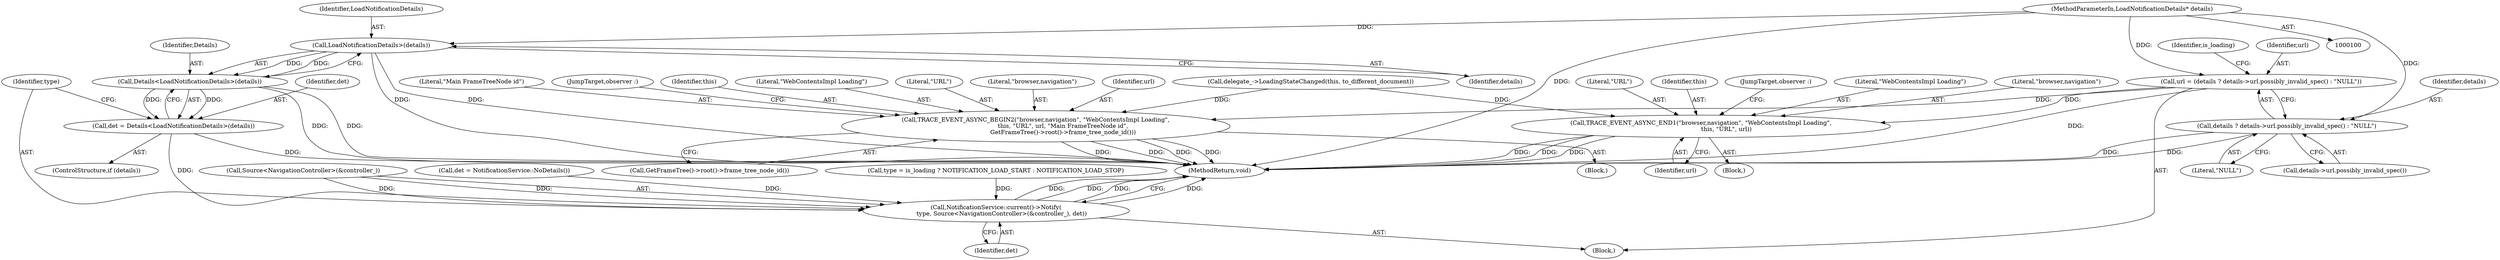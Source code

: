 digraph "0_Chrome_adca986a53b31b6da4cb22f8e755f6856daea89a_12@pointer" {
"1000103" [label="(MethodParameterIn,LoadNotificationDetails* details)"];
"1000150" [label="(Call,url = (details ? details->url.possibly_invalid_spec() : \"NULL\"))"];
"1000159" [label="(Call,TRACE_EVENT_ASYNC_BEGIN2(\"browser,navigation\", \"WebContentsImpl Loading\",\n                             this, \"URL\", url, \"Main FrameTreeNode id\",\n                             GetFrameTree()->root()->frame_tree_node_id()))"];
"1000171" [label="(Call,TRACE_EVENT_ASYNC_END1(\"browser,navigation\", \"WebContentsImpl Loading\",\n                           this, \"URL\", url))"];
"1000152" [label="(Call,details ? details->url.possibly_invalid_spec() : \"NULL\")"];
"1000196" [label="(Call,LoadNotificationDetails>(details))"];
"1000194" [label="(Call,Details<LoadNotificationDetails>(details))"];
"1000192" [label="(Call,det = Details<LoadNotificationDetails>(details))"];
"1000199" [label="(Call,NotificationService::current()->Notify(\n      type, Source<NavigationController>(&controller_), det))"];
"1000154" [label="(Call,details->url.possibly_invalid_spec())"];
"1000201" [label="(Call,Source<NavigationController>(&controller_))"];
"1000195" [label="(Identifier,Details)"];
"1000190" [label="(ControlStructure,if (details))"];
"1000175" [label="(Literal,\"URL\")"];
"1000193" [label="(Identifier,det)"];
"1000208" [label="(MethodReturn,void)"];
"1000176" [label="(Identifier,url)"];
"1000163" [label="(Literal,\"URL\")"];
"1000196" [label="(Call,LoadNotificationDetails>(details))"];
"1000155" [label="(Literal,\"NULL\")"];
"1000174" [label="(Identifier,this)"];
"1000171" [label="(Call,TRACE_EVENT_ASYNC_END1(\"browser,navigation\", \"WebContentsImpl Loading\",\n                           this, \"URL\", url))"];
"1000166" [label="(Call,GetFrameTree()->root()->frame_tree_node_id())"];
"1000170" [label="(Block,)"];
"1000152" [label="(Call,details ? details->url.possibly_invalid_spec() : \"NULL\")"];
"1000159" [label="(Call,TRACE_EVENT_ASYNC_BEGIN2(\"browser,navigation\", \"WebContentsImpl Loading\",\n                             this, \"URL\", url, \"Main FrameTreeNode id\",\n                             GetFrameTree()->root()->frame_tree_node_id()))"];
"1000192" [label="(Call,det = Details<LoadNotificationDetails>(details))"];
"1000162" [label="(Identifier,this)"];
"1000187" [label="(Call,det = NotificationService::NoDetails())"];
"1000200" [label="(Identifier,type)"];
"1000180" [label="(Call,type = is_loading ? NOTIFICATION_LOAD_START : NOTIFICATION_LOAD_STOP)"];
"1000161" [label="(Literal,\"WebContentsImpl Loading\")"];
"1000151" [label="(Identifier,url)"];
"1000177" [label="(JumpTarget,observer :)"];
"1000104" [label="(Block,)"];
"1000144" [label="(Call,delegate_->LoadingStateChanged(this, to_different_document))"];
"1000153" [label="(Identifier,details)"];
"1000150" [label="(Call,url = (details ? details->url.possibly_invalid_spec() : \"NULL\"))"];
"1000160" [label="(Literal,\"browser,navigation\")"];
"1000164" [label="(Identifier,url)"];
"1000173" [label="(Literal,\"WebContentsImpl Loading\")"];
"1000165" [label="(Literal,\"Main FrameTreeNode id\")"];
"1000207" [label="(Identifier,det)"];
"1000199" [label="(Call,NotificationService::current()->Notify(\n      type, Source<NavigationController>(&controller_), det))"];
"1000198" [label="(Identifier,details)"];
"1000194" [label="(Call,Details<LoadNotificationDetails>(details))"];
"1000158" [label="(Block,)"];
"1000103" [label="(MethodParameterIn,LoadNotificationDetails* details)"];
"1000167" [label="(JumpTarget,observer :)"];
"1000157" [label="(Identifier,is_loading)"];
"1000197" [label="(Identifier,LoadNotificationDetails)"];
"1000172" [label="(Literal,\"browser,navigation\")"];
"1000103" -> "1000100"  [label="AST: "];
"1000103" -> "1000208"  [label="DDG: "];
"1000103" -> "1000150"  [label="DDG: "];
"1000103" -> "1000152"  [label="DDG: "];
"1000103" -> "1000196"  [label="DDG: "];
"1000150" -> "1000104"  [label="AST: "];
"1000150" -> "1000152"  [label="CFG: "];
"1000151" -> "1000150"  [label="AST: "];
"1000152" -> "1000150"  [label="AST: "];
"1000157" -> "1000150"  [label="CFG: "];
"1000150" -> "1000208"  [label="DDG: "];
"1000150" -> "1000159"  [label="DDG: "];
"1000150" -> "1000171"  [label="DDG: "];
"1000159" -> "1000158"  [label="AST: "];
"1000159" -> "1000166"  [label="CFG: "];
"1000160" -> "1000159"  [label="AST: "];
"1000161" -> "1000159"  [label="AST: "];
"1000162" -> "1000159"  [label="AST: "];
"1000163" -> "1000159"  [label="AST: "];
"1000164" -> "1000159"  [label="AST: "];
"1000165" -> "1000159"  [label="AST: "];
"1000166" -> "1000159"  [label="AST: "];
"1000167" -> "1000159"  [label="CFG: "];
"1000159" -> "1000208"  [label="DDG: "];
"1000159" -> "1000208"  [label="DDG: "];
"1000159" -> "1000208"  [label="DDG: "];
"1000159" -> "1000208"  [label="DDG: "];
"1000144" -> "1000159"  [label="DDG: "];
"1000171" -> "1000170"  [label="AST: "];
"1000171" -> "1000176"  [label="CFG: "];
"1000172" -> "1000171"  [label="AST: "];
"1000173" -> "1000171"  [label="AST: "];
"1000174" -> "1000171"  [label="AST: "];
"1000175" -> "1000171"  [label="AST: "];
"1000176" -> "1000171"  [label="AST: "];
"1000177" -> "1000171"  [label="CFG: "];
"1000171" -> "1000208"  [label="DDG: "];
"1000171" -> "1000208"  [label="DDG: "];
"1000171" -> "1000208"  [label="DDG: "];
"1000144" -> "1000171"  [label="DDG: "];
"1000152" -> "1000154"  [label="CFG: "];
"1000152" -> "1000155"  [label="CFG: "];
"1000153" -> "1000152"  [label="AST: "];
"1000154" -> "1000152"  [label="AST: "];
"1000155" -> "1000152"  [label="AST: "];
"1000152" -> "1000208"  [label="DDG: "];
"1000152" -> "1000208"  [label="DDG: "];
"1000196" -> "1000194"  [label="AST: "];
"1000196" -> "1000198"  [label="CFG: "];
"1000197" -> "1000196"  [label="AST: "];
"1000198" -> "1000196"  [label="AST: "];
"1000194" -> "1000196"  [label="CFG: "];
"1000196" -> "1000208"  [label="DDG: "];
"1000196" -> "1000208"  [label="DDG: "];
"1000196" -> "1000194"  [label="DDG: "];
"1000196" -> "1000194"  [label="DDG: "];
"1000194" -> "1000192"  [label="AST: "];
"1000195" -> "1000194"  [label="AST: "];
"1000192" -> "1000194"  [label="CFG: "];
"1000194" -> "1000208"  [label="DDG: "];
"1000194" -> "1000208"  [label="DDG: "];
"1000194" -> "1000192"  [label="DDG: "];
"1000194" -> "1000192"  [label="DDG: "];
"1000192" -> "1000190"  [label="AST: "];
"1000193" -> "1000192"  [label="AST: "];
"1000200" -> "1000192"  [label="CFG: "];
"1000192" -> "1000208"  [label="DDG: "];
"1000192" -> "1000199"  [label="DDG: "];
"1000199" -> "1000104"  [label="AST: "];
"1000199" -> "1000207"  [label="CFG: "];
"1000200" -> "1000199"  [label="AST: "];
"1000201" -> "1000199"  [label="AST: "];
"1000207" -> "1000199"  [label="AST: "];
"1000208" -> "1000199"  [label="CFG: "];
"1000199" -> "1000208"  [label="DDG: "];
"1000199" -> "1000208"  [label="DDG: "];
"1000199" -> "1000208"  [label="DDG: "];
"1000199" -> "1000208"  [label="DDG: "];
"1000180" -> "1000199"  [label="DDG: "];
"1000201" -> "1000199"  [label="DDG: "];
"1000201" -> "1000199"  [label="DDG: "];
"1000187" -> "1000199"  [label="DDG: "];
}
